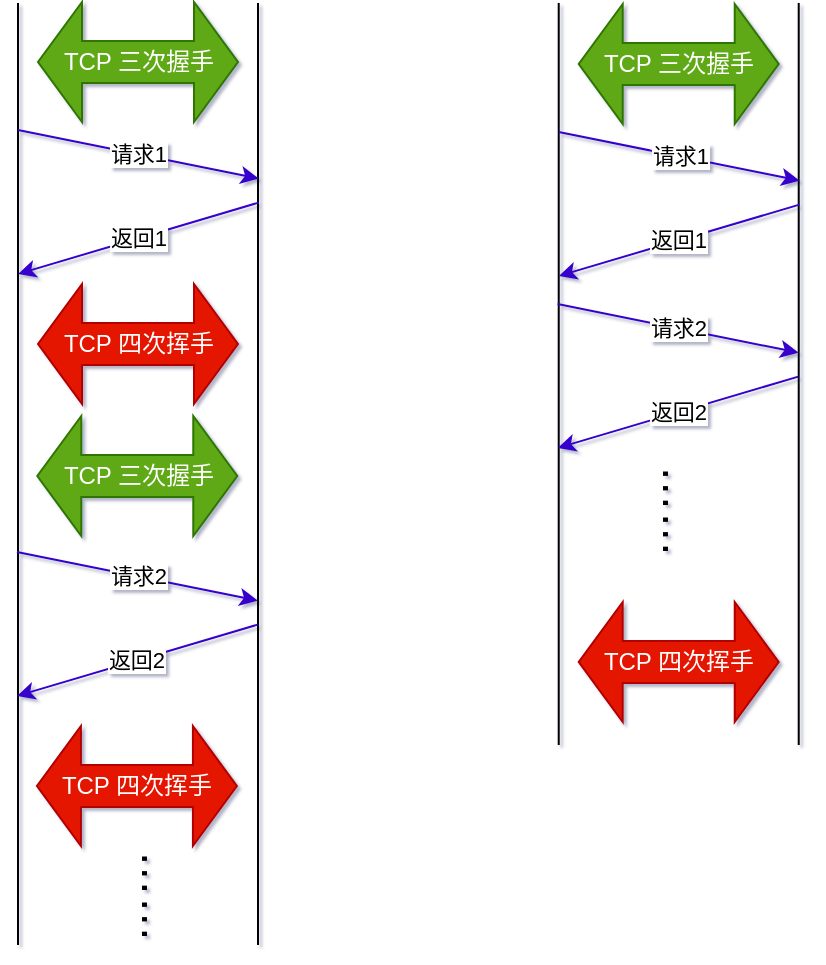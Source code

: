 <mxfile>
    <diagram id="Yy0BVrx9NGWI1QVyhBw9" name="第 1 页">
        <mxGraphModel dx="998" dy="575" grid="0" gridSize="10" guides="1" tooltips="1" connect="1" arrows="1" fold="1" page="1" pageScale="1" pageWidth="827" pageHeight="1169" background="none" math="0" shadow="1">
            <root>
                <mxCell id="0"/>
                <mxCell id="1" parent="0"/>
                <mxCell id="2" value="" style="shape=partialRectangle;whiteSpace=wrap;html=1;top=0;bottom=0;fillColor=none;" vertex="1" parent="1">
                    <mxGeometry x="210" y="50" width="120" height="470" as="geometry"/>
                </mxCell>
                <mxCell id="11" value="请求1" style="edgeStyle=none;html=1;exitX=0;exitY=0;exitDx=0;exitDy=0;entryX=1.003;entryY=0.081;entryDx=0;entryDy=0;entryPerimeter=0;fillColor=#6a00ff;strokeColor=#3700CC;" edge="1" parent="1">
                    <mxGeometry relative="1" as="geometry">
                        <mxPoint x="210" y="113.0" as="sourcePoint"/>
                        <mxPoint x="330.36" y="137.3" as="targetPoint"/>
                    </mxGeometry>
                </mxCell>
                <mxCell id="12" value="返回1" style="edgeStyle=none;html=1;exitX=1.003;exitY=0.081;exitDx=0;exitDy=0;fillColor=#6a00ff;strokeColor=#3700CC;exitPerimeter=0;" edge="1" parent="1">
                    <mxGeometry relative="1" as="geometry">
                        <mxPoint x="330.36" y="149.3" as="sourcePoint"/>
                        <mxPoint x="210" y="185" as="targetPoint"/>
                    </mxGeometry>
                </mxCell>
                <mxCell id="14" value="TCP 四次挥手" style="html=1;shadow=0;dashed=0;align=center;verticalAlign=middle;shape=mxgraph.arrows2.twoWayArrow;dy=0.65;dx=22;fillColor=#e51400;fontColor=#ffffff;strokeColor=#B20000;" vertex="1" parent="1">
                    <mxGeometry x="220" y="190" width="100" height="60" as="geometry"/>
                </mxCell>
                <mxCell id="15" value="TCP 三次握手" style="html=1;shadow=0;dashed=0;align=center;verticalAlign=middle;shape=mxgraph.arrows2.twoWayArrow;dy=0.65;dx=22;fillColor=#60a917;fontColor=#ffffff;strokeColor=#2D7600;" vertex="1" parent="1">
                    <mxGeometry x="220" y="49" width="100" height="60" as="geometry"/>
                </mxCell>
                <mxCell id="17" value="请求2" style="edgeStyle=none;html=1;exitX=0;exitY=0;exitDx=0;exitDy=0;entryX=1.003;entryY=0.081;entryDx=0;entryDy=0;entryPerimeter=0;fillColor=#6a00ff;strokeColor=#3700CC;" edge="1" parent="1">
                    <mxGeometry relative="1" as="geometry">
                        <mxPoint x="209.46" y="324.0" as="sourcePoint"/>
                        <mxPoint x="329.82" y="348.3" as="targetPoint"/>
                    </mxGeometry>
                </mxCell>
                <mxCell id="18" value="返回2" style="edgeStyle=none;html=1;exitX=1.003;exitY=0.081;exitDx=0;exitDy=0;fillColor=#6a00ff;strokeColor=#3700CC;exitPerimeter=0;" edge="1" parent="1">
                    <mxGeometry relative="1" as="geometry">
                        <mxPoint x="329.82" y="360.3" as="sourcePoint"/>
                        <mxPoint x="209.46" y="396" as="targetPoint"/>
                    </mxGeometry>
                </mxCell>
                <mxCell id="19" value="TCP 四次挥手" style="html=1;shadow=0;dashed=0;align=center;verticalAlign=middle;shape=mxgraph.arrows2.twoWayArrow;dy=0.65;dx=22;fillColor=#e51400;fontColor=#ffffff;strokeColor=#B20000;" vertex="1" parent="1">
                    <mxGeometry x="219.46" y="411" width="100" height="60" as="geometry"/>
                </mxCell>
                <mxCell id="20" value="TCP 三次握手" style="html=1;shadow=0;dashed=0;align=center;verticalAlign=middle;shape=mxgraph.arrows2.twoWayArrow;dy=0.65;dx=22;fillColor=#60a917;fontColor=#ffffff;strokeColor=#2D7600;" vertex="1" parent="1">
                    <mxGeometry x="219.64" y="256" width="100" height="60" as="geometry"/>
                </mxCell>
                <mxCell id="21" value="……" style="text;strokeColor=none;align=center;fillColor=none;html=1;verticalAlign=middle;whiteSpace=wrap;rounded=0;fontSize=23;rotation=90;" vertex="1" parent="1">
                    <mxGeometry x="249.82" y="481" width="60" height="30" as="geometry"/>
                </mxCell>
                <mxCell id="22" value="" style="shape=partialRectangle;whiteSpace=wrap;html=1;top=0;bottom=0;fillColor=none;" vertex="1" parent="1">
                    <mxGeometry x="480.36" y="50" width="120" height="370" as="geometry"/>
                </mxCell>
                <mxCell id="23" value="请求1" style="edgeStyle=none;html=1;exitX=0;exitY=0;exitDx=0;exitDy=0;entryX=1.003;entryY=0.081;entryDx=0;entryDy=0;entryPerimeter=0;fillColor=#6a00ff;strokeColor=#3700CC;" edge="1" parent="1">
                    <mxGeometry relative="1" as="geometry">
                        <mxPoint x="480.36" y="114.0" as="sourcePoint"/>
                        <mxPoint x="600.72" y="138.3" as="targetPoint"/>
                    </mxGeometry>
                </mxCell>
                <mxCell id="24" value="返回1" style="edgeStyle=none;html=1;exitX=1.003;exitY=0.081;exitDx=0;exitDy=0;fillColor=#6a00ff;strokeColor=#3700CC;exitPerimeter=0;" edge="1" parent="1">
                    <mxGeometry relative="1" as="geometry">
                        <mxPoint x="600.72" y="150.3" as="sourcePoint"/>
                        <mxPoint x="480.36" y="186" as="targetPoint"/>
                    </mxGeometry>
                </mxCell>
                <mxCell id="26" value="TCP 三次握手" style="html=1;shadow=0;dashed=0;align=center;verticalAlign=middle;shape=mxgraph.arrows2.twoWayArrow;dy=0.65;dx=22;fillColor=#60a917;fontColor=#ffffff;strokeColor=#2D7600;" vertex="1" parent="1">
                    <mxGeometry x="490.36" y="50" width="100" height="60" as="geometry"/>
                </mxCell>
                <mxCell id="27" value="请求2" style="edgeStyle=none;html=1;exitX=0;exitY=0;exitDx=0;exitDy=0;entryX=1.003;entryY=0.081;entryDx=0;entryDy=0;entryPerimeter=0;fillColor=#6a00ff;strokeColor=#3700CC;" edge="1" parent="1">
                    <mxGeometry relative="1" as="geometry">
                        <mxPoint x="479.82" y="200.0" as="sourcePoint"/>
                        <mxPoint x="600.18" y="224.3" as="targetPoint"/>
                    </mxGeometry>
                </mxCell>
                <mxCell id="28" value="返回2" style="edgeStyle=none;html=1;exitX=1.003;exitY=0.081;exitDx=0;exitDy=0;fillColor=#6a00ff;strokeColor=#3700CC;exitPerimeter=0;" edge="1" parent="1">
                    <mxGeometry relative="1" as="geometry">
                        <mxPoint x="600.18" y="236.3" as="sourcePoint"/>
                        <mxPoint x="479.82" y="272" as="targetPoint"/>
                    </mxGeometry>
                </mxCell>
                <mxCell id="29" value="TCP 四次挥手" style="html=1;shadow=0;dashed=0;align=center;verticalAlign=middle;shape=mxgraph.arrows2.twoWayArrow;dy=0.65;dx=22;fillColor=#e51400;fontColor=#ffffff;strokeColor=#B20000;" vertex="1" parent="1">
                    <mxGeometry x="490.36" y="349" width="100" height="60" as="geometry"/>
                </mxCell>
                <mxCell id="31" value="……" style="text;strokeColor=none;align=center;fillColor=none;html=1;verticalAlign=middle;whiteSpace=wrap;rounded=0;fontSize=23;rotation=90;" vertex="1" parent="1">
                    <mxGeometry x="510.36" y="289" width="60" height="30" as="geometry"/>
                </mxCell>
            </root>
        </mxGraphModel>
    </diagram>
</mxfile>